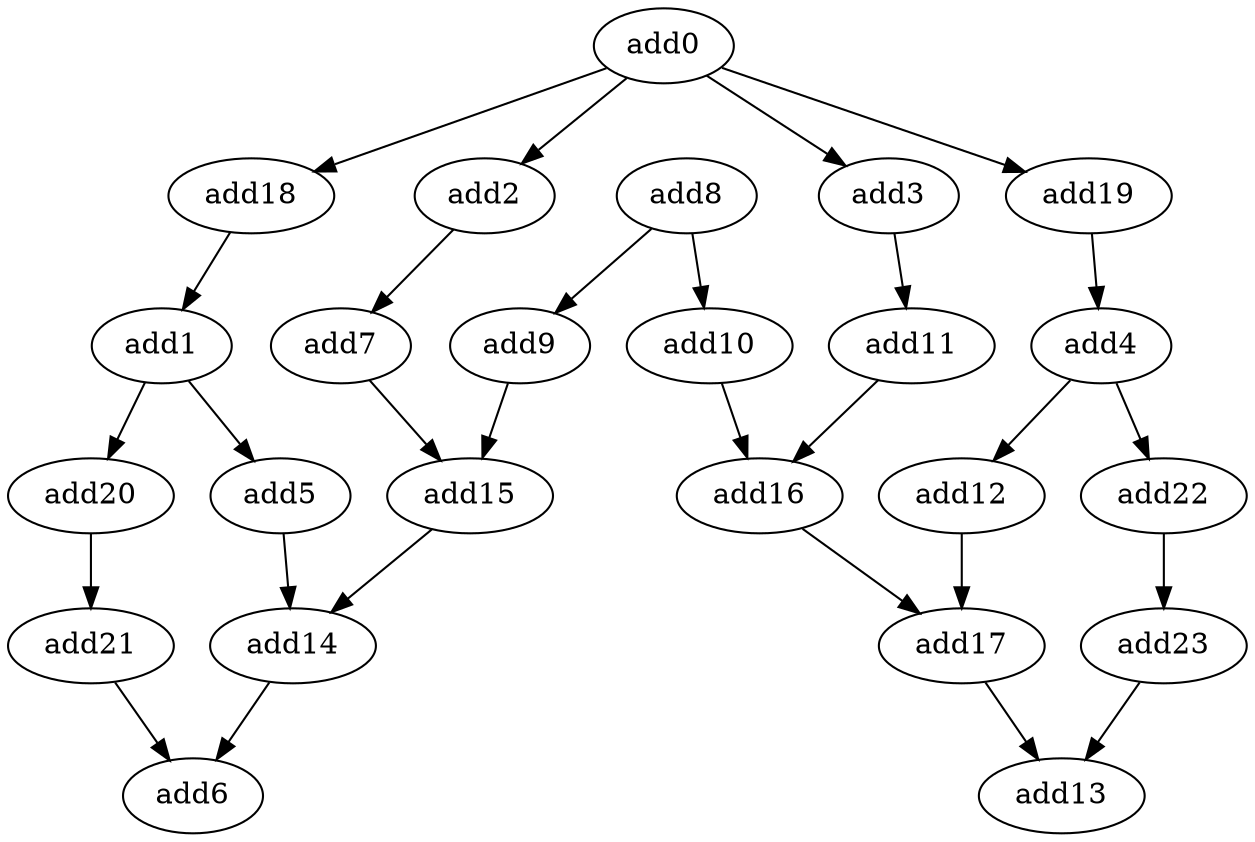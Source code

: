 digraph "G" {
add0 [opcode=add];
add1 [opcode=add];
add2 [opcode=add];
add3 [opcode=add];
add4 [opcode=add];
add5 [opcode=add];
add6 [opcode=add];
add7 [opcode=add];
add11 [opcode=add];
add12 [opcode=add];
add13 [opcode=add];
add14 [opcode=add];
add15 [opcode=add];
add8 [opcode=add];
add9 [opcode=add];
add10 [opcode=add];
add16 [opcode=add];
add17 [opcode=add];
add18 [opcode=add];
add19 [opcode=add];
add20 [opcode=add];
add21 [opcode=add];
add22 [opcode=add];
add23 [opcode=add];
add0 -> add2  [key=0];
add0 -> add3  [key=0];
add0 -> add18  [key=0];
add0 -> add19  [key=0];
add1 -> add5  [key=0];
add1 -> add20  [key=0];
add2 -> add7  [key=0];
add3 -> add11  [key=0];
add4 -> add12  [key=0];
add4 -> add22  [key=0];
add5 -> add14  [key=0];
add7 -> add15  [key=0];
add11 -> add16  [key=0];
add12 -> add17  [key=0];
add14 -> add6  [key=0];
add15 -> add14  [key=0];
add8 -> add9  [key=0];
add8 -> add10  [key=0];
add9 -> add15  [key=0];
add10 -> add16  [key=0];
add16 -> add17  [key=0];
add17 -> add13  [key=0];
add18 -> add1  [key=0];
add19 -> add4  [key=0];
add20 -> add21  [key=0];
add21 -> add6  [key=0];
add22 -> add23  [key=0];
add23 -> add13  [key=0];
}
